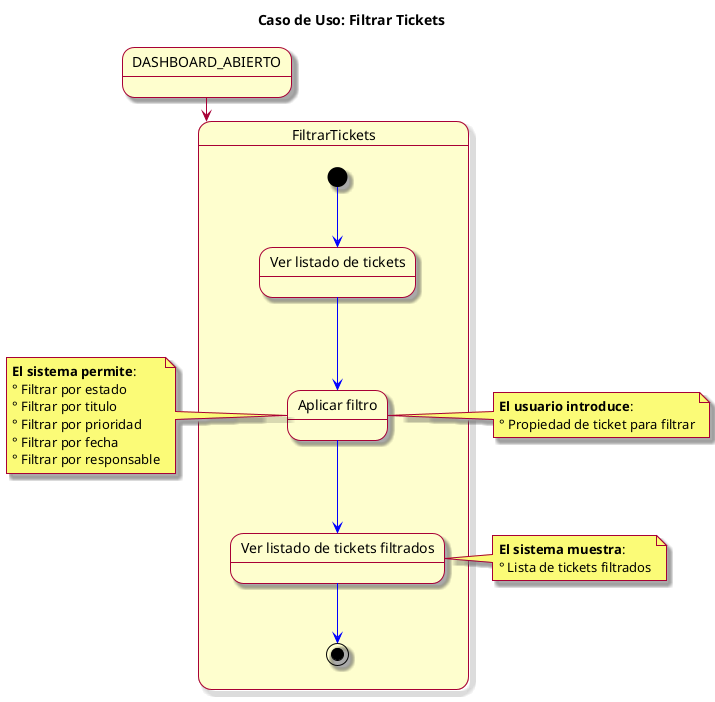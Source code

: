  @startuml
skin rose
title Caso de Uso: Filtrar Tickets

state DASHBOARD_ABIERTO
DASHBOARD_ABIERTO --> FiltrarTickets

state FiltrarTickets {

  [*] -[#blue]-> verlistadoTickets
  state "Ver listado de tickets" as verlistadoTickets
  verlistadoTickets -[#blue]-> confirmarFiltrado
  state "Aplicar filtro" as confirmarFiltrado
  confirmarFiltrado -[#blue]-> listadoFiltrado
  state "Ver listado de tickets filtrados" as listadoFiltrado
  listadoFiltrado -[#blue]-> [*]
    
}

note left of confirmarFiltrado
  **El sistema permite**:
  ° Filtrar por estado
  ° Filtrar por titulo
  ° Filtrar por prioridad
  ° Filtrar por fecha
  ° Filtrar por responsable
end note

note left of listadoFiltrado
  **El sistema muestra**: 
  ° Lista de tickets filtrados
end note

note right of confirmarFiltrado
  **El usuario introduce**:
  ° Propiedad de ticket para filtrar
end note

@enduml